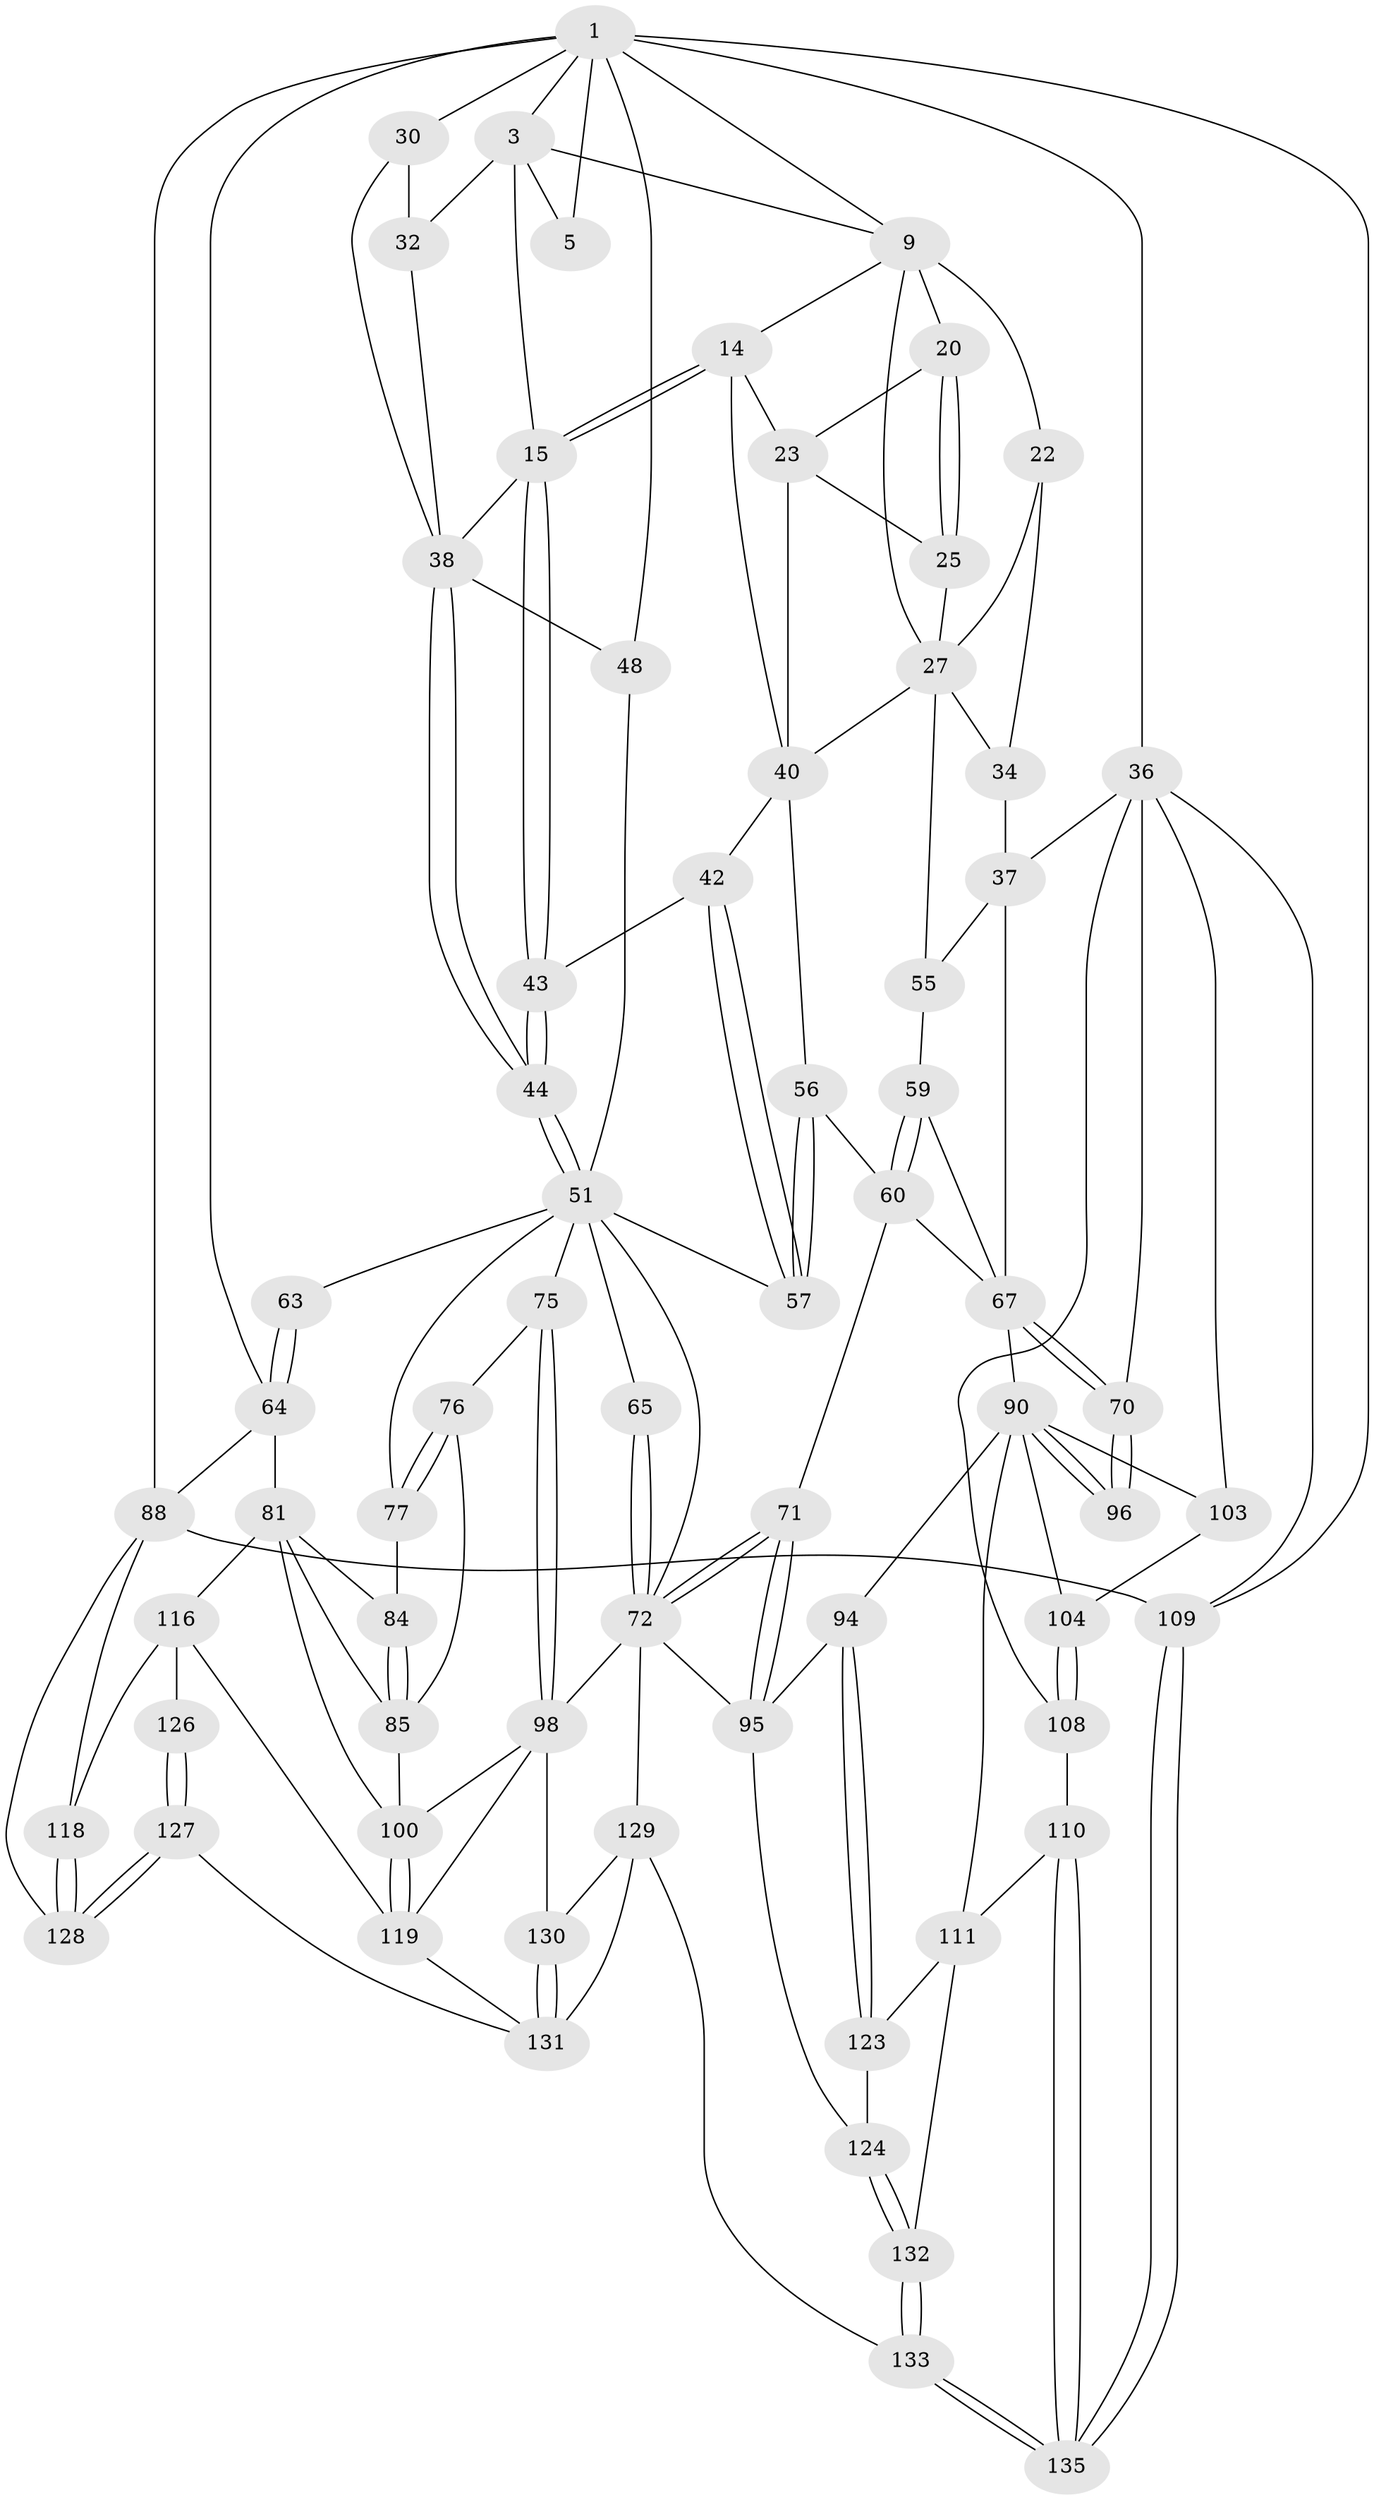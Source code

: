 // original degree distribution, {3: 0.022058823529411766, 4: 0.25735294117647056, 5: 0.4632352941176471, 6: 0.25735294117647056}
// Generated by graph-tools (version 1.1) at 2025/28/03/15/25 16:28:00]
// undirected, 68 vertices, 158 edges
graph export_dot {
graph [start="1"]
  node [color=gray90,style=filled];
  1 [pos="+0.09959136538846991+0.007215342493385401",super="+2+6"];
  3 [pos="+0.3010312790861219+0",super="+4+17"];
  5 [pos="+0.09138381436754578+0"];
  9 [pos="+0.6484871889541263+0",super="+13+10"];
  14 [pos="+0.5492300815066916+0.08336887779317034",super="+24"];
  15 [pos="+0.5040248161847947+0.10962732715663004",super="+16"];
  20 [pos="+0.7200371341240882+0.015201642789126866",super="+21"];
  22 [pos="+0.8382928558535413+0.09877234126756945",super="+29"];
  23 [pos="+0.6803863354841688+0.14331669989194945",super="+26"];
  25 [pos="+0.7118196263438745+0.15869238269870103"];
  27 [pos="+0.763906465023214+0.07137650870933239",super="+28"];
  30 [pos="+0.13810205060576178+0.13135733491733823",super="+33"];
  32 [pos="+0.330995568029617+0.060555471079222205"];
  34 [pos="+0.8724112791943188+0.20418728234238048"];
  36 [pos="+1+0.021254260541942974",super="+69"];
  37 [pos="+0.9098284258837733+0.1964746952225961",super="+54"];
  38 [pos="+0.3934134596820566+0.24250264826512208",super="+39"];
  40 [pos="+0.6142102588514071+0.2631885201919083",super="+41"];
  42 [pos="+0.5753736761760447+0.2792700334079327"];
  43 [pos="+0.510102820403327+0.276331465354439"];
  44 [pos="+0.48681408112984337+0.29377282063159826"];
  48 [pos="+0.23482687995734225+0.33460232796478695",super="+49"];
  51 [pos="+0.4824637224825502+0.30676615497513476",super="+58+52"];
  55 [pos="+0.8419768348974118+0.2949594239874906"];
  56 [pos="+0.68649692046572+0.458648664541052"];
  57 [pos="+0.6099579220346127+0.43050261859267386"];
  59 [pos="+0.8375854263173083+0.4258104554490363"];
  60 [pos="+0.6950926307222651+0.4768847930981058",super="+61"];
  63 [pos="+0.09652035395373686+0.416424618526092"];
  64 [pos="+0+0.2852974736069922",super="+80"];
  65 [pos="+0.4991542408539678+0.4789604640193133"];
  67 [pos="+1+0.49371152950406966",super="+68"];
  70 [pos="+1+0.5072987810143051"];
  71 [pos="+0.5685013655611458+0.6703551991466626"];
  72 [pos="+0.55626686315378+0.6671088515893211",super="+78"];
  75 [pos="+0.31385570886559083+0.5468807751920787"];
  76 [pos="+0.26070732531478324+0.5069192624810839",super="+87"];
  77 [pos="+0.2428241953499034+0.4381539095460957"];
  81 [pos="+0+0.6090583948918579",super="+82+107"];
  84 [pos="+0.10493883644652897+0.5299324202733156"];
  85 [pos="+0.12207575573249473+0.5746174992751107",super="+86"];
  88 [pos="+0+0.7683118067230721",super="+89"];
  90 [pos="+0.8045450991931835+0.5703803112900764",super="+91"];
  94 [pos="+0.6451426456896211+0.7327867036416842"];
  95 [pos="+0.6065354848862132+0.7112345917811178",super="+114"];
  96 [pos="+1+0.5654170778819168"];
  98 [pos="+0.2909234679192827+0.7425345477936027",super="+99"];
  100 [pos="+0.22097761434476992+0.7543259151106917",super="+101"];
  103 [pos="+0.9285510540808158+0.6483705823382985"];
  104 [pos="+0.8705711079298499+0.7023069102899411"];
  108 [pos="+0.9662879716661168+0.8290366956149539"];
  109 [pos="+1+1"];
  110 [pos="+0.8648798088932177+0.864306516133008"];
  111 [pos="+0.8567740113950333+0.860236271644809",super="+125"];
  116 [pos="+0.08378946697098068+0.8156631438520504",super="+120+117"];
  118 [pos="+0.05435339338478793+0.8203023738260624"];
  119 [pos="+0.20107101243402364+0.9125984156147784",super="+122"];
  123 [pos="+0.6656760068461417+0.8013268637322528"];
  124 [pos="+0.557707189055423+0.9106097994348997"];
  126 [pos="+0.03549535031426538+1"];
  127 [pos="+0+1"];
  128 [pos="+0+1"];
  129 [pos="+0.43709197823176976+0.9742667022847594",super="+134"];
  130 [pos="+0.3107924662277795+0.8852991582051281"];
  131 [pos="+0.30684089481595883+0.9986798162350738",super="+136"];
  132 [pos="+0.6701235273188266+1"];
  133 [pos="+0.6759358400921506+1"];
  135 [pos="+0.787704939975247+1"];
  1 -- 3;
  1 -- 30 [weight=2];
  1 -- 64;
  1 -- 36;
  1 -- 5;
  1 -- 109;
  1 -- 48 [weight=2];
  1 -- 88;
  1 -- 9;
  3 -- 9;
  3 -- 5;
  3 -- 32;
  3 -- 15;
  9 -- 20 [weight=2];
  9 -- 14;
  9 -- 22 [weight=2];
  9 -- 27;
  14 -- 15;
  14 -- 15;
  14 -- 40;
  14 -- 23;
  15 -- 43;
  15 -- 43;
  15 -- 38;
  20 -- 25;
  20 -- 25;
  20 -- 23;
  22 -- 34;
  22 -- 27;
  23 -- 40;
  23 -- 25;
  25 -- 27;
  27 -- 34;
  27 -- 55;
  27 -- 40;
  30 -- 32;
  30 -- 38;
  32 -- 38;
  34 -- 37;
  36 -- 37;
  36 -- 70;
  36 -- 103;
  36 -- 108;
  36 -- 109;
  37 -- 67;
  37 -- 55;
  38 -- 44;
  38 -- 44;
  38 -- 48;
  40 -- 56;
  40 -- 42;
  42 -- 43;
  42 -- 57;
  42 -- 57;
  43 -- 44;
  43 -- 44;
  44 -- 51;
  44 -- 51;
  48 -- 51;
  51 -- 65 [weight=2];
  51 -- 57;
  51 -- 63;
  51 -- 75;
  51 -- 77;
  51 -- 72;
  55 -- 59;
  56 -- 57;
  56 -- 57;
  56 -- 60;
  59 -- 60;
  59 -- 60;
  59 -- 67;
  60 -- 67;
  60 -- 71;
  63 -- 64;
  63 -- 64;
  64 -- 81;
  64 -- 88;
  65 -- 72;
  65 -- 72;
  67 -- 70;
  67 -- 70;
  67 -- 90;
  70 -- 96;
  70 -- 96;
  71 -- 72;
  71 -- 72;
  71 -- 95;
  71 -- 95;
  72 -- 129;
  72 -- 98 [weight=2];
  72 -- 95;
  75 -- 76;
  75 -- 98;
  75 -- 98;
  76 -- 77;
  76 -- 77;
  76 -- 85 [weight=2];
  77 -- 84;
  81 -- 84;
  81 -- 85;
  81 -- 116;
  81 -- 100;
  84 -- 85;
  84 -- 85;
  85 -- 100;
  88 -- 118;
  88 -- 109;
  88 -- 128;
  90 -- 96 [weight=2];
  90 -- 96;
  90 -- 103;
  90 -- 104;
  90 -- 94;
  90 -- 111;
  94 -- 95;
  94 -- 123;
  94 -- 123;
  95 -- 124;
  98 -- 130;
  98 -- 100;
  98 -- 119;
  100 -- 119;
  100 -- 119;
  103 -- 104;
  104 -- 108;
  104 -- 108;
  108 -- 110;
  109 -- 135;
  109 -- 135;
  110 -- 111;
  110 -- 135;
  110 -- 135;
  111 -- 123;
  111 -- 132;
  116 -- 126 [weight=2];
  116 -- 119;
  116 -- 118;
  118 -- 128;
  118 -- 128;
  119 -- 131;
  123 -- 124;
  124 -- 132;
  124 -- 132;
  126 -- 127;
  126 -- 127;
  127 -- 128;
  127 -- 128;
  127 -- 131;
  129 -- 130;
  129 -- 133;
  129 -- 131;
  130 -- 131;
  130 -- 131;
  132 -- 133;
  132 -- 133;
  133 -- 135;
  133 -- 135;
}
